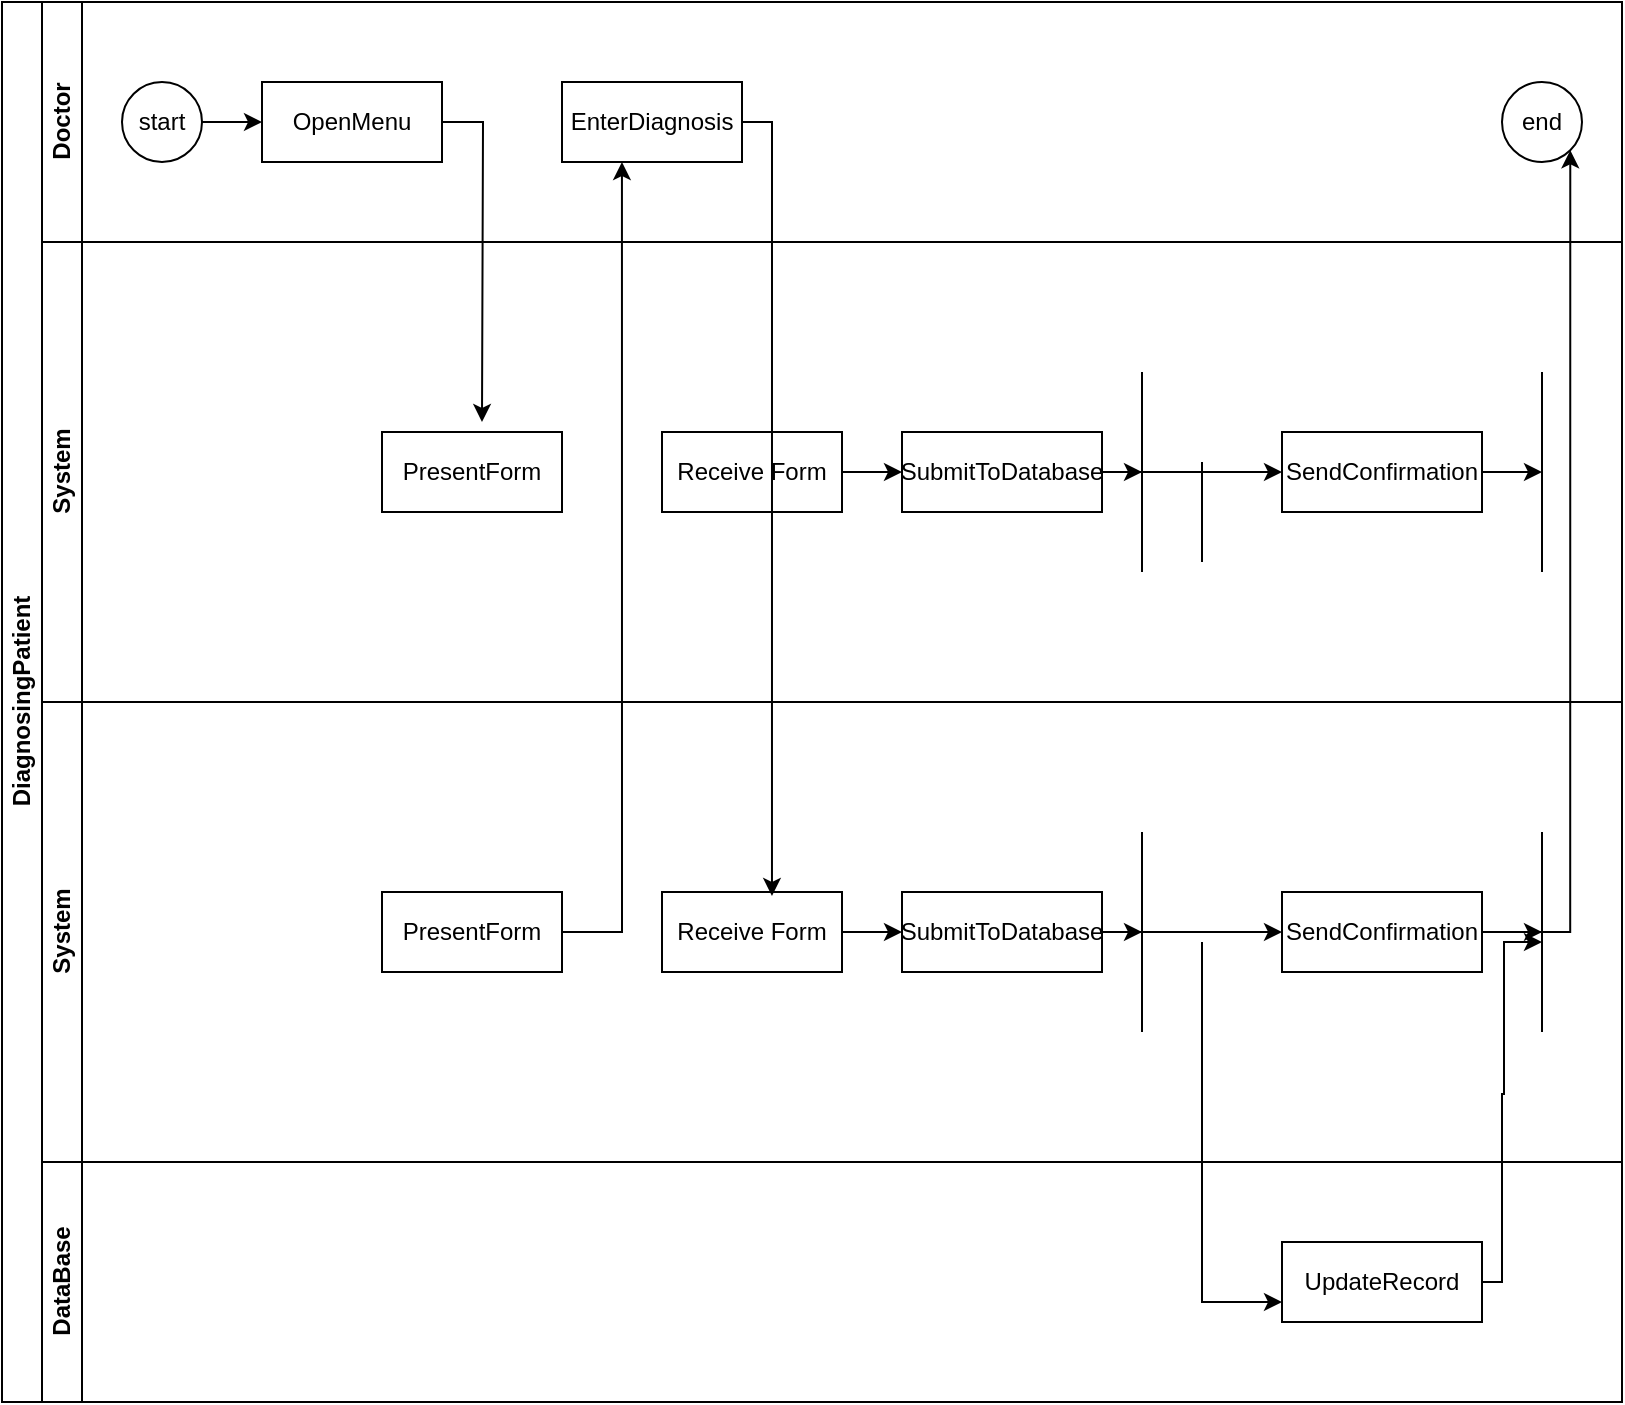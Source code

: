 <mxfile version="24.0.1" type="device">
  <diagram id="prtHgNgQTEPvFCAcTncT" name="Page-1">
    <mxGraphModel dx="1034" dy="550" grid="1" gridSize="10" guides="1" tooltips="1" connect="1" arrows="1" fold="1" page="1" pageScale="1" pageWidth="827" pageHeight="1169" math="0" shadow="0">
      <root>
        <mxCell id="0" />
        <mxCell id="1" parent="0" />
        <mxCell id="dNxyNK7c78bLwvsdeMH5-19" value="DiagnosingPatient" style="swimlane;html=1;childLayout=stackLayout;resizeParent=1;resizeParentMax=0;horizontal=0;startSize=20;horizontalStack=0;" parent="1" vertex="1">
          <mxGeometry x="10" y="120" width="810" height="700" as="geometry" />
        </mxCell>
        <mxCell id="dNxyNK7c78bLwvsdeMH5-20" value="Doctor" style="swimlane;html=1;startSize=20;horizontal=0;" parent="dNxyNK7c78bLwvsdeMH5-19" vertex="1">
          <mxGeometry x="20" width="790" height="120" as="geometry" />
        </mxCell>
        <mxCell id="BY2B35TwLT-QJUL97ECl-45" style="edgeStyle=orthogonalEdgeStyle;rounded=0;orthogonalLoop=1;jettySize=auto;html=1;" parent="dNxyNK7c78bLwvsdeMH5-20" source="dNxyNK7c78bLwvsdeMH5-23" target="BY2B35TwLT-QJUL97ECl-3" edge="1">
          <mxGeometry relative="1" as="geometry" />
        </mxCell>
        <mxCell id="dNxyNK7c78bLwvsdeMH5-23" value="start" style="ellipse;whiteSpace=wrap;html=1;" parent="dNxyNK7c78bLwvsdeMH5-20" vertex="1">
          <mxGeometry x="40" y="40" width="40" height="40" as="geometry" />
        </mxCell>
        <mxCell id="dNxyNK7c78bLwvsdeMH5-32" value="end" style="ellipse;whiteSpace=wrap;html=1;" parent="dNxyNK7c78bLwvsdeMH5-20" vertex="1">
          <mxGeometry x="730" y="40" width="40" height="40" as="geometry" />
        </mxCell>
        <mxCell id="BY2B35TwLT-QJUL97ECl-40" style="edgeStyle=orthogonalEdgeStyle;rounded=0;orthogonalLoop=1;jettySize=auto;html=1;" parent="dNxyNK7c78bLwvsdeMH5-20" source="BY2B35TwLT-QJUL97ECl-3" edge="1">
          <mxGeometry relative="1" as="geometry">
            <mxPoint x="220" y="210" as="targetPoint" />
          </mxGeometry>
        </mxCell>
        <mxCell id="BY2B35TwLT-QJUL97ECl-3" value="OpenMenu" style="rounded=0;whiteSpace=wrap;html=1;" parent="dNxyNK7c78bLwvsdeMH5-20" vertex="1">
          <mxGeometry x="110" y="40" width="90" height="40" as="geometry" />
        </mxCell>
        <mxCell id="BY2B35TwLT-QJUL97ECl-11" value="EnterDiagnosis" style="rounded=0;whiteSpace=wrap;html=1;" parent="dNxyNK7c78bLwvsdeMH5-20" vertex="1">
          <mxGeometry x="260" y="40" width="90" height="40" as="geometry" />
        </mxCell>
        <mxCell id="BhMAaqrHgIMcn_q72_SZ-1" value="System" style="swimlane;html=1;startSize=20;horizontal=0;" vertex="1" parent="dNxyNK7c78bLwvsdeMH5-19">
          <mxGeometry x="20" y="120" width="790" height="230" as="geometry" />
        </mxCell>
        <mxCell id="BhMAaqrHgIMcn_q72_SZ-2" value="PresentForm" style="rounded=0;whiteSpace=wrap;html=1;" vertex="1" parent="BhMAaqrHgIMcn_q72_SZ-1">
          <mxGeometry x="170" y="95" width="90" height="40" as="geometry" />
        </mxCell>
        <mxCell id="BhMAaqrHgIMcn_q72_SZ-3" style="edgeStyle=orthogonalEdgeStyle;rounded=0;orthogonalLoop=1;jettySize=auto;html=1;entryX=0;entryY=0.5;entryDx=0;entryDy=0;" edge="1" parent="BhMAaqrHgIMcn_q72_SZ-1" source="BhMAaqrHgIMcn_q72_SZ-4" target="BhMAaqrHgIMcn_q72_SZ-7">
          <mxGeometry relative="1" as="geometry" />
        </mxCell>
        <mxCell id="BhMAaqrHgIMcn_q72_SZ-4" value="Receive Form" style="rounded=0;whiteSpace=wrap;html=1;" vertex="1" parent="BhMAaqrHgIMcn_q72_SZ-1">
          <mxGeometry x="310" y="95" width="90" height="40" as="geometry" />
        </mxCell>
        <mxCell id="BhMAaqrHgIMcn_q72_SZ-5" style="edgeStyle=orthogonalEdgeStyle;rounded=0;orthogonalLoop=1;jettySize=auto;html=1;" edge="1" parent="BhMAaqrHgIMcn_q72_SZ-1" source="BhMAaqrHgIMcn_q72_SZ-7">
          <mxGeometry relative="1" as="geometry">
            <mxPoint x="550" y="115" as="targetPoint" />
          </mxGeometry>
        </mxCell>
        <mxCell id="BhMAaqrHgIMcn_q72_SZ-6" style="edgeStyle=orthogonalEdgeStyle;rounded=0;orthogonalLoop=1;jettySize=auto;html=1;" edge="1" parent="BhMAaqrHgIMcn_q72_SZ-1" source="BhMAaqrHgIMcn_q72_SZ-7" target="BhMAaqrHgIMcn_q72_SZ-9">
          <mxGeometry relative="1" as="geometry" />
        </mxCell>
        <mxCell id="BhMAaqrHgIMcn_q72_SZ-7" value="SubmitToDatabase" style="rounded=0;whiteSpace=wrap;html=1;" vertex="1" parent="BhMAaqrHgIMcn_q72_SZ-1">
          <mxGeometry x="430" y="95" width="100" height="40" as="geometry" />
        </mxCell>
        <mxCell id="BhMAaqrHgIMcn_q72_SZ-8" style="edgeStyle=orthogonalEdgeStyle;rounded=0;orthogonalLoop=1;jettySize=auto;html=1;" edge="1" parent="BhMAaqrHgIMcn_q72_SZ-1" source="BhMAaqrHgIMcn_q72_SZ-9">
          <mxGeometry relative="1" as="geometry">
            <mxPoint x="750.0" y="115.0" as="targetPoint" />
          </mxGeometry>
        </mxCell>
        <mxCell id="BhMAaqrHgIMcn_q72_SZ-9" value="SendConfirmation" style="rounded=0;whiteSpace=wrap;html=1;" vertex="1" parent="BhMAaqrHgIMcn_q72_SZ-1">
          <mxGeometry x="620" y="95" width="100" height="40" as="geometry" />
        </mxCell>
        <mxCell id="BhMAaqrHgIMcn_q72_SZ-10" value="" style="endArrow=none;html=1;rounded=0;" edge="1" parent="BhMAaqrHgIMcn_q72_SZ-1">
          <mxGeometry width="50" height="50" relative="1" as="geometry">
            <mxPoint x="550" y="165" as="sourcePoint" />
            <mxPoint x="550" y="65" as="targetPoint" />
          </mxGeometry>
        </mxCell>
        <mxCell id="BhMAaqrHgIMcn_q72_SZ-11" value="" style="endArrow=none;html=1;rounded=0;" edge="1" parent="BhMAaqrHgIMcn_q72_SZ-1">
          <mxGeometry width="50" height="50" relative="1" as="geometry">
            <mxPoint x="580" y="160" as="sourcePoint" />
            <mxPoint x="580" y="110" as="targetPoint" />
          </mxGeometry>
        </mxCell>
        <mxCell id="BhMAaqrHgIMcn_q72_SZ-12" value="" style="endArrow=none;html=1;rounded=0;" edge="1" parent="BhMAaqrHgIMcn_q72_SZ-1">
          <mxGeometry width="50" height="50" relative="1" as="geometry">
            <mxPoint x="750" y="165" as="sourcePoint" />
            <mxPoint x="750" y="65" as="targetPoint" />
          </mxGeometry>
        </mxCell>
        <mxCell id="dNxyNK7c78bLwvsdeMH5-21" value="System" style="swimlane;html=1;startSize=20;horizontal=0;" parent="dNxyNK7c78bLwvsdeMH5-19" vertex="1">
          <mxGeometry x="20" y="350" width="790" height="230" as="geometry" />
        </mxCell>
        <mxCell id="BY2B35TwLT-QJUL97ECl-4" value="PresentForm" style="rounded=0;whiteSpace=wrap;html=1;" parent="dNxyNK7c78bLwvsdeMH5-21" vertex="1">
          <mxGeometry x="170" y="95" width="90" height="40" as="geometry" />
        </mxCell>
        <mxCell id="BY2B35TwLT-QJUL97ECl-43" style="edgeStyle=orthogonalEdgeStyle;rounded=0;orthogonalLoop=1;jettySize=auto;html=1;entryX=0;entryY=0.5;entryDx=0;entryDy=0;" parent="dNxyNK7c78bLwvsdeMH5-21" source="BY2B35TwLT-QJUL97ECl-12" target="BY2B35TwLT-QJUL97ECl-34" edge="1">
          <mxGeometry relative="1" as="geometry" />
        </mxCell>
        <mxCell id="BY2B35TwLT-QJUL97ECl-12" value="Receive Form" style="rounded=0;whiteSpace=wrap;html=1;" parent="dNxyNK7c78bLwvsdeMH5-21" vertex="1">
          <mxGeometry x="310" y="95" width="90" height="40" as="geometry" />
        </mxCell>
        <mxCell id="BY2B35TwLT-QJUL97ECl-39" style="edgeStyle=orthogonalEdgeStyle;rounded=0;orthogonalLoop=1;jettySize=auto;html=1;" parent="dNxyNK7c78bLwvsdeMH5-21" source="BY2B35TwLT-QJUL97ECl-34" edge="1">
          <mxGeometry relative="1" as="geometry">
            <mxPoint x="550" y="115" as="targetPoint" />
          </mxGeometry>
        </mxCell>
        <mxCell id="BY2B35TwLT-QJUL97ECl-50" style="edgeStyle=orthogonalEdgeStyle;rounded=0;orthogonalLoop=1;jettySize=auto;html=1;" parent="dNxyNK7c78bLwvsdeMH5-21" source="BY2B35TwLT-QJUL97ECl-34" target="BY2B35TwLT-QJUL97ECl-37" edge="1">
          <mxGeometry relative="1" as="geometry" />
        </mxCell>
        <mxCell id="BY2B35TwLT-QJUL97ECl-34" value="SubmitToDatabase" style="rounded=0;whiteSpace=wrap;html=1;" parent="dNxyNK7c78bLwvsdeMH5-21" vertex="1">
          <mxGeometry x="430" y="95" width="100" height="40" as="geometry" />
        </mxCell>
        <mxCell id="BY2B35TwLT-QJUL97ECl-54" style="edgeStyle=orthogonalEdgeStyle;rounded=0;orthogonalLoop=1;jettySize=auto;html=1;" parent="dNxyNK7c78bLwvsdeMH5-21" source="BY2B35TwLT-QJUL97ECl-37" edge="1">
          <mxGeometry relative="1" as="geometry">
            <mxPoint x="750.0" y="115.0" as="targetPoint" />
          </mxGeometry>
        </mxCell>
        <mxCell id="BY2B35TwLT-QJUL97ECl-37" value="SendConfirmation" style="rounded=0;whiteSpace=wrap;html=1;" parent="dNxyNK7c78bLwvsdeMH5-21" vertex="1">
          <mxGeometry x="620" y="95" width="100" height="40" as="geometry" />
        </mxCell>
        <mxCell id="BY2B35TwLT-QJUL97ECl-38" value="" style="endArrow=none;html=1;rounded=0;" parent="dNxyNK7c78bLwvsdeMH5-21" edge="1">
          <mxGeometry width="50" height="50" relative="1" as="geometry">
            <mxPoint x="550" y="165" as="sourcePoint" />
            <mxPoint x="550" y="65" as="targetPoint" />
          </mxGeometry>
        </mxCell>
        <mxCell id="BY2B35TwLT-QJUL97ECl-49" value="" style="endArrow=none;html=1;rounded=0;" parent="dNxyNK7c78bLwvsdeMH5-21" edge="1">
          <mxGeometry width="50" height="50" relative="1" as="geometry">
            <mxPoint x="580" y="160" as="sourcePoint" />
            <mxPoint x="580" y="120" as="targetPoint" />
          </mxGeometry>
        </mxCell>
        <mxCell id="BY2B35TwLT-QJUL97ECl-52" value="" style="endArrow=none;html=1;rounded=0;" parent="dNxyNK7c78bLwvsdeMH5-21" edge="1">
          <mxGeometry width="50" height="50" relative="1" as="geometry">
            <mxPoint x="750" y="165" as="sourcePoint" />
            <mxPoint x="750" y="65" as="targetPoint" />
          </mxGeometry>
        </mxCell>
        <mxCell id="dNxyNK7c78bLwvsdeMH5-22" value="DataBase" style="swimlane;html=1;startSize=20;horizontal=0;" parent="dNxyNK7c78bLwvsdeMH5-19" vertex="1">
          <mxGeometry x="20" y="580" width="790" height="120" as="geometry" />
        </mxCell>
        <mxCell id="BY2B35TwLT-QJUL97ECl-55" style="edgeStyle=orthogonalEdgeStyle;rounded=0;orthogonalLoop=1;jettySize=auto;html=1;" parent="dNxyNK7c78bLwvsdeMH5-22" source="BY2B35TwLT-QJUL97ECl-35" edge="1">
          <mxGeometry relative="1" as="geometry">
            <mxPoint x="750" y="-110" as="targetPoint" />
            <Array as="points">
              <mxPoint x="730" y="60" />
              <mxPoint x="730" y="-34" />
              <mxPoint x="731" y="-34" />
              <mxPoint x="731" y="-110" />
            </Array>
          </mxGeometry>
        </mxCell>
        <mxCell id="BY2B35TwLT-QJUL97ECl-35" value="UpdateRecord" style="rounded=0;whiteSpace=wrap;html=1;" parent="dNxyNK7c78bLwvsdeMH5-22" vertex="1">
          <mxGeometry x="620" y="40" width="100" height="40" as="geometry" />
        </mxCell>
        <mxCell id="BY2B35TwLT-QJUL97ECl-51" value="" style="endArrow=classic;html=1;rounded=0;entryX=0;entryY=0.75;entryDx=0;entryDy=0;" parent="dNxyNK7c78bLwvsdeMH5-22" target="BY2B35TwLT-QJUL97ECl-35" edge="1">
          <mxGeometry width="50" height="50" relative="1" as="geometry">
            <mxPoint x="580" y="-70" as="sourcePoint" />
            <mxPoint x="600" y="40" as="targetPoint" />
            <Array as="points">
              <mxPoint x="580" y="70" />
            </Array>
          </mxGeometry>
        </mxCell>
        <mxCell id="BY2B35TwLT-QJUL97ECl-41" style="edgeStyle=orthogonalEdgeStyle;rounded=0;orthogonalLoop=1;jettySize=auto;html=1;entryX=0.333;entryY=1;entryDx=0;entryDy=0;entryPerimeter=0;" parent="dNxyNK7c78bLwvsdeMH5-19" source="BY2B35TwLT-QJUL97ECl-4" target="BY2B35TwLT-QJUL97ECl-11" edge="1">
          <mxGeometry relative="1" as="geometry">
            <Array as="points">
              <mxPoint x="310" y="465" />
            </Array>
          </mxGeometry>
        </mxCell>
        <mxCell id="BY2B35TwLT-QJUL97ECl-42" style="edgeStyle=orthogonalEdgeStyle;rounded=0;orthogonalLoop=1;jettySize=auto;html=1;entryX=0.611;entryY=0.05;entryDx=0;entryDy=0;entryPerimeter=0;" parent="dNxyNK7c78bLwvsdeMH5-19" source="BY2B35TwLT-QJUL97ECl-11" target="BY2B35TwLT-QJUL97ECl-12" edge="1">
          <mxGeometry relative="1" as="geometry">
            <Array as="points">
              <mxPoint x="385" y="60" />
            </Array>
          </mxGeometry>
        </mxCell>
        <mxCell id="BY2B35TwLT-QJUL97ECl-53" style="edgeStyle=orthogonalEdgeStyle;rounded=0;orthogonalLoop=1;jettySize=auto;html=1;entryX=1;entryY=1;entryDx=0;entryDy=0;" parent="dNxyNK7c78bLwvsdeMH5-19" source="BY2B35TwLT-QJUL97ECl-37" target="dNxyNK7c78bLwvsdeMH5-32" edge="1">
          <mxGeometry relative="1" as="geometry" />
        </mxCell>
      </root>
    </mxGraphModel>
  </diagram>
</mxfile>
